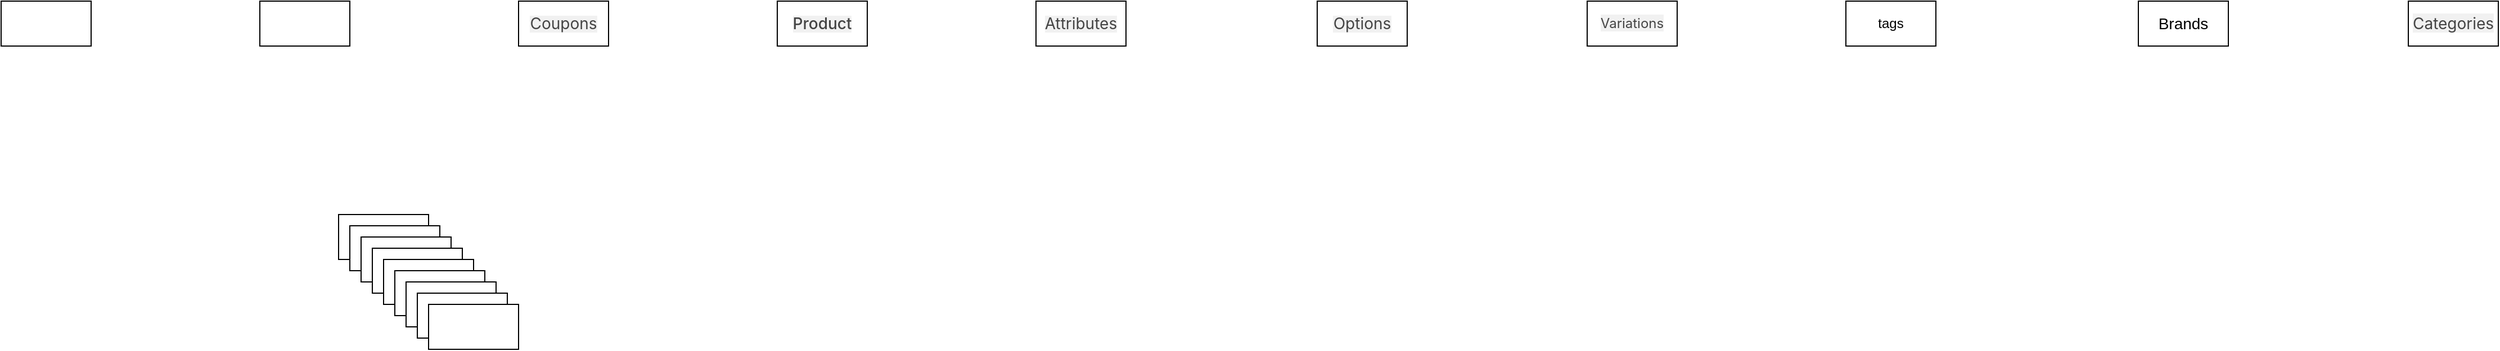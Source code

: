 <mxfile version="24.7.12">
  <diagram name="Page-1" id="F0mejwow4lHuoCeG6_dS">
    <mxGraphModel dx="3163" dy="826" grid="1" gridSize="10" guides="1" tooltips="1" connect="1" arrows="1" fold="1" page="1" pageScale="1" pageWidth="827" pageHeight="1169" math="0" shadow="0">
      <root>
        <mxCell id="0" />
        <mxCell id="1" parent="0" />
        <mxCell id="DG_TkfumsjtoZNKu2Lvn-2" value="&lt;span style=&quot;color: rgb(68, 68, 68); font-family: Inter, sans-serif; text-align: start; background-color: rgb(241, 241, 241);&quot;&gt;&lt;font style=&quot;font-size: 14px;&quot;&gt;Coupons&lt;/font&gt;&lt;/span&gt;" style="rounded=0;whiteSpace=wrap;html=1;" vertex="1" parent="1">
          <mxGeometry x="-990" y="40" width="80" height="40" as="geometry" />
        </mxCell>
        <mxCell id="DG_TkfumsjtoZNKu2Lvn-11" value="&lt;span style=&quot;color: rgb(68, 68, 68); font-family: Inter, sans-serif; font-style: normal; font-variant-ligatures: normal; font-variant-caps: normal; font-weight: 500; letter-spacing: normal; orphans: 2; text-align: start; text-indent: 0px; text-transform: none; widows: 2; word-spacing: 0px; -webkit-text-stroke-width: 0px; white-space: normal; background-color: rgb(241, 241, 241); text-decoration-thickness: initial; text-decoration-style: initial; text-decoration-color: initial; float: none; display: inline !important;&quot;&gt;&lt;font style=&quot;font-size: 14px;&quot;&gt;Product&lt;/font&gt;&lt;/span&gt;" style="rounded=0;whiteSpace=wrap;html=1;" vertex="1" parent="1">
          <mxGeometry x="-760" y="40" width="80" height="40" as="geometry" />
        </mxCell>
        <mxCell id="DG_TkfumsjtoZNKu2Lvn-12" value="&lt;span style=&quot;color: rgb(68, 68, 68); font-family: Inter, sans-serif; text-align: start; background-color: rgb(241, 241, 241);&quot;&gt;&lt;font style=&quot;font-size: 14px;&quot;&gt;Attributes&lt;/font&gt;&lt;/span&gt;" style="rounded=0;whiteSpace=wrap;html=1;" vertex="1" parent="1">
          <mxGeometry x="-530" y="40" width="80" height="40" as="geometry" />
        </mxCell>
        <mxCell id="DG_TkfumsjtoZNKu2Lvn-13" value="&lt;span style=&quot;color: rgb(68, 68, 68); font-family: Inter, sans-serif; font-size: 14px; text-align: start; background-color: rgb(241, 241, 241);&quot;&gt;Categories&lt;/span&gt;" style="rounded=0;whiteSpace=wrap;html=1;" vertex="1" parent="1">
          <mxGeometry x="690" y="40" width="80" height="40" as="geometry" />
        </mxCell>
        <mxCell id="DG_TkfumsjtoZNKu2Lvn-14" value="&lt;span style=&quot;color: rgb(68, 68, 68); font-family: Inter, sans-serif; text-align: start; background-color: rgb(241, 241, 241);&quot;&gt;&lt;font style=&quot;font-size: 14px;&quot;&gt;Options&lt;/font&gt;&lt;/span&gt;" style="rounded=0;whiteSpace=wrap;html=1;" vertex="1" parent="1">
          <mxGeometry x="-280" y="40" width="80" height="40" as="geometry" />
        </mxCell>
        <mxCell id="DG_TkfumsjtoZNKu2Lvn-15" value="&lt;font style=&quot;font-size: 14px;&quot;&gt;Brands&lt;/font&gt;" style="rounded=0;whiteSpace=wrap;html=1;" vertex="1" parent="1">
          <mxGeometry x="450" y="40" width="80" height="40" as="geometry" />
        </mxCell>
        <mxCell id="DG_TkfumsjtoZNKu2Lvn-16" value="tags" style="rounded=0;whiteSpace=wrap;html=1;" vertex="1" parent="1">
          <mxGeometry x="190" y="40" width="80" height="40" as="geometry" />
        </mxCell>
        <mxCell id="DG_TkfumsjtoZNKu2Lvn-17" value="&lt;span style=&quot;color: rgb(68, 68, 68); font-family: Inter, sans-serif; text-align: start; background-color: rgb(241, 241, 241);&quot;&gt;&lt;font style=&quot;font-size: 12px;&quot;&gt;Variations&lt;/font&gt;&lt;/span&gt;" style="rounded=0;whiteSpace=wrap;html=1;" vertex="1" parent="1">
          <mxGeometry x="-40" y="40" width="80" height="40" as="geometry" />
        </mxCell>
        <mxCell id="DG_TkfumsjtoZNKu2Lvn-18" value="" style="rounded=0;whiteSpace=wrap;html=1;" vertex="1" parent="1">
          <mxGeometry x="-1150" y="230" width="80" height="40" as="geometry" />
        </mxCell>
        <mxCell id="DG_TkfumsjtoZNKu2Lvn-19" value="" style="rounded=0;whiteSpace=wrap;html=1;" vertex="1" parent="1">
          <mxGeometry x="-1140" y="240" width="80" height="40" as="geometry" />
        </mxCell>
        <mxCell id="DG_TkfumsjtoZNKu2Lvn-20" value="" style="rounded=0;whiteSpace=wrap;html=1;" vertex="1" parent="1">
          <mxGeometry x="-1130" y="250" width="80" height="40" as="geometry" />
        </mxCell>
        <mxCell id="DG_TkfumsjtoZNKu2Lvn-21" value="" style="rounded=0;whiteSpace=wrap;html=1;" vertex="1" parent="1">
          <mxGeometry x="-1120" y="260" width="80" height="40" as="geometry" />
        </mxCell>
        <mxCell id="DG_TkfumsjtoZNKu2Lvn-22" value="" style="rounded=0;whiteSpace=wrap;html=1;" vertex="1" parent="1">
          <mxGeometry x="-1110" y="270" width="80" height="40" as="geometry" />
        </mxCell>
        <mxCell id="DG_TkfumsjtoZNKu2Lvn-23" value="" style="rounded=0;whiteSpace=wrap;html=1;" vertex="1" parent="1">
          <mxGeometry x="-1100" y="280" width="80" height="40" as="geometry" />
        </mxCell>
        <mxCell id="DG_TkfumsjtoZNKu2Lvn-24" value="" style="rounded=0;whiteSpace=wrap;html=1;" vertex="1" parent="1">
          <mxGeometry x="-1090" y="290" width="80" height="40" as="geometry" />
        </mxCell>
        <mxCell id="DG_TkfumsjtoZNKu2Lvn-25" value="" style="rounded=0;whiteSpace=wrap;html=1;" vertex="1" parent="1">
          <mxGeometry x="-1080" y="300" width="80" height="40" as="geometry" />
        </mxCell>
        <mxCell id="DG_TkfumsjtoZNKu2Lvn-26" value="" style="rounded=0;whiteSpace=wrap;html=1;" vertex="1" parent="1">
          <mxGeometry x="-1070" y="310" width="80" height="40" as="geometry" />
        </mxCell>
        <mxCell id="DG_TkfumsjtoZNKu2Lvn-27" value="" style="rounded=0;whiteSpace=wrap;html=1;" vertex="1" parent="1">
          <mxGeometry x="-1450" y="40" width="80" height="40" as="geometry" />
        </mxCell>
        <mxCell id="DG_TkfumsjtoZNKu2Lvn-28" value="" style="rounded=0;whiteSpace=wrap;html=1;" vertex="1" parent="1">
          <mxGeometry x="-1220" y="40" width="80" height="40" as="geometry" />
        </mxCell>
      </root>
    </mxGraphModel>
  </diagram>
</mxfile>
